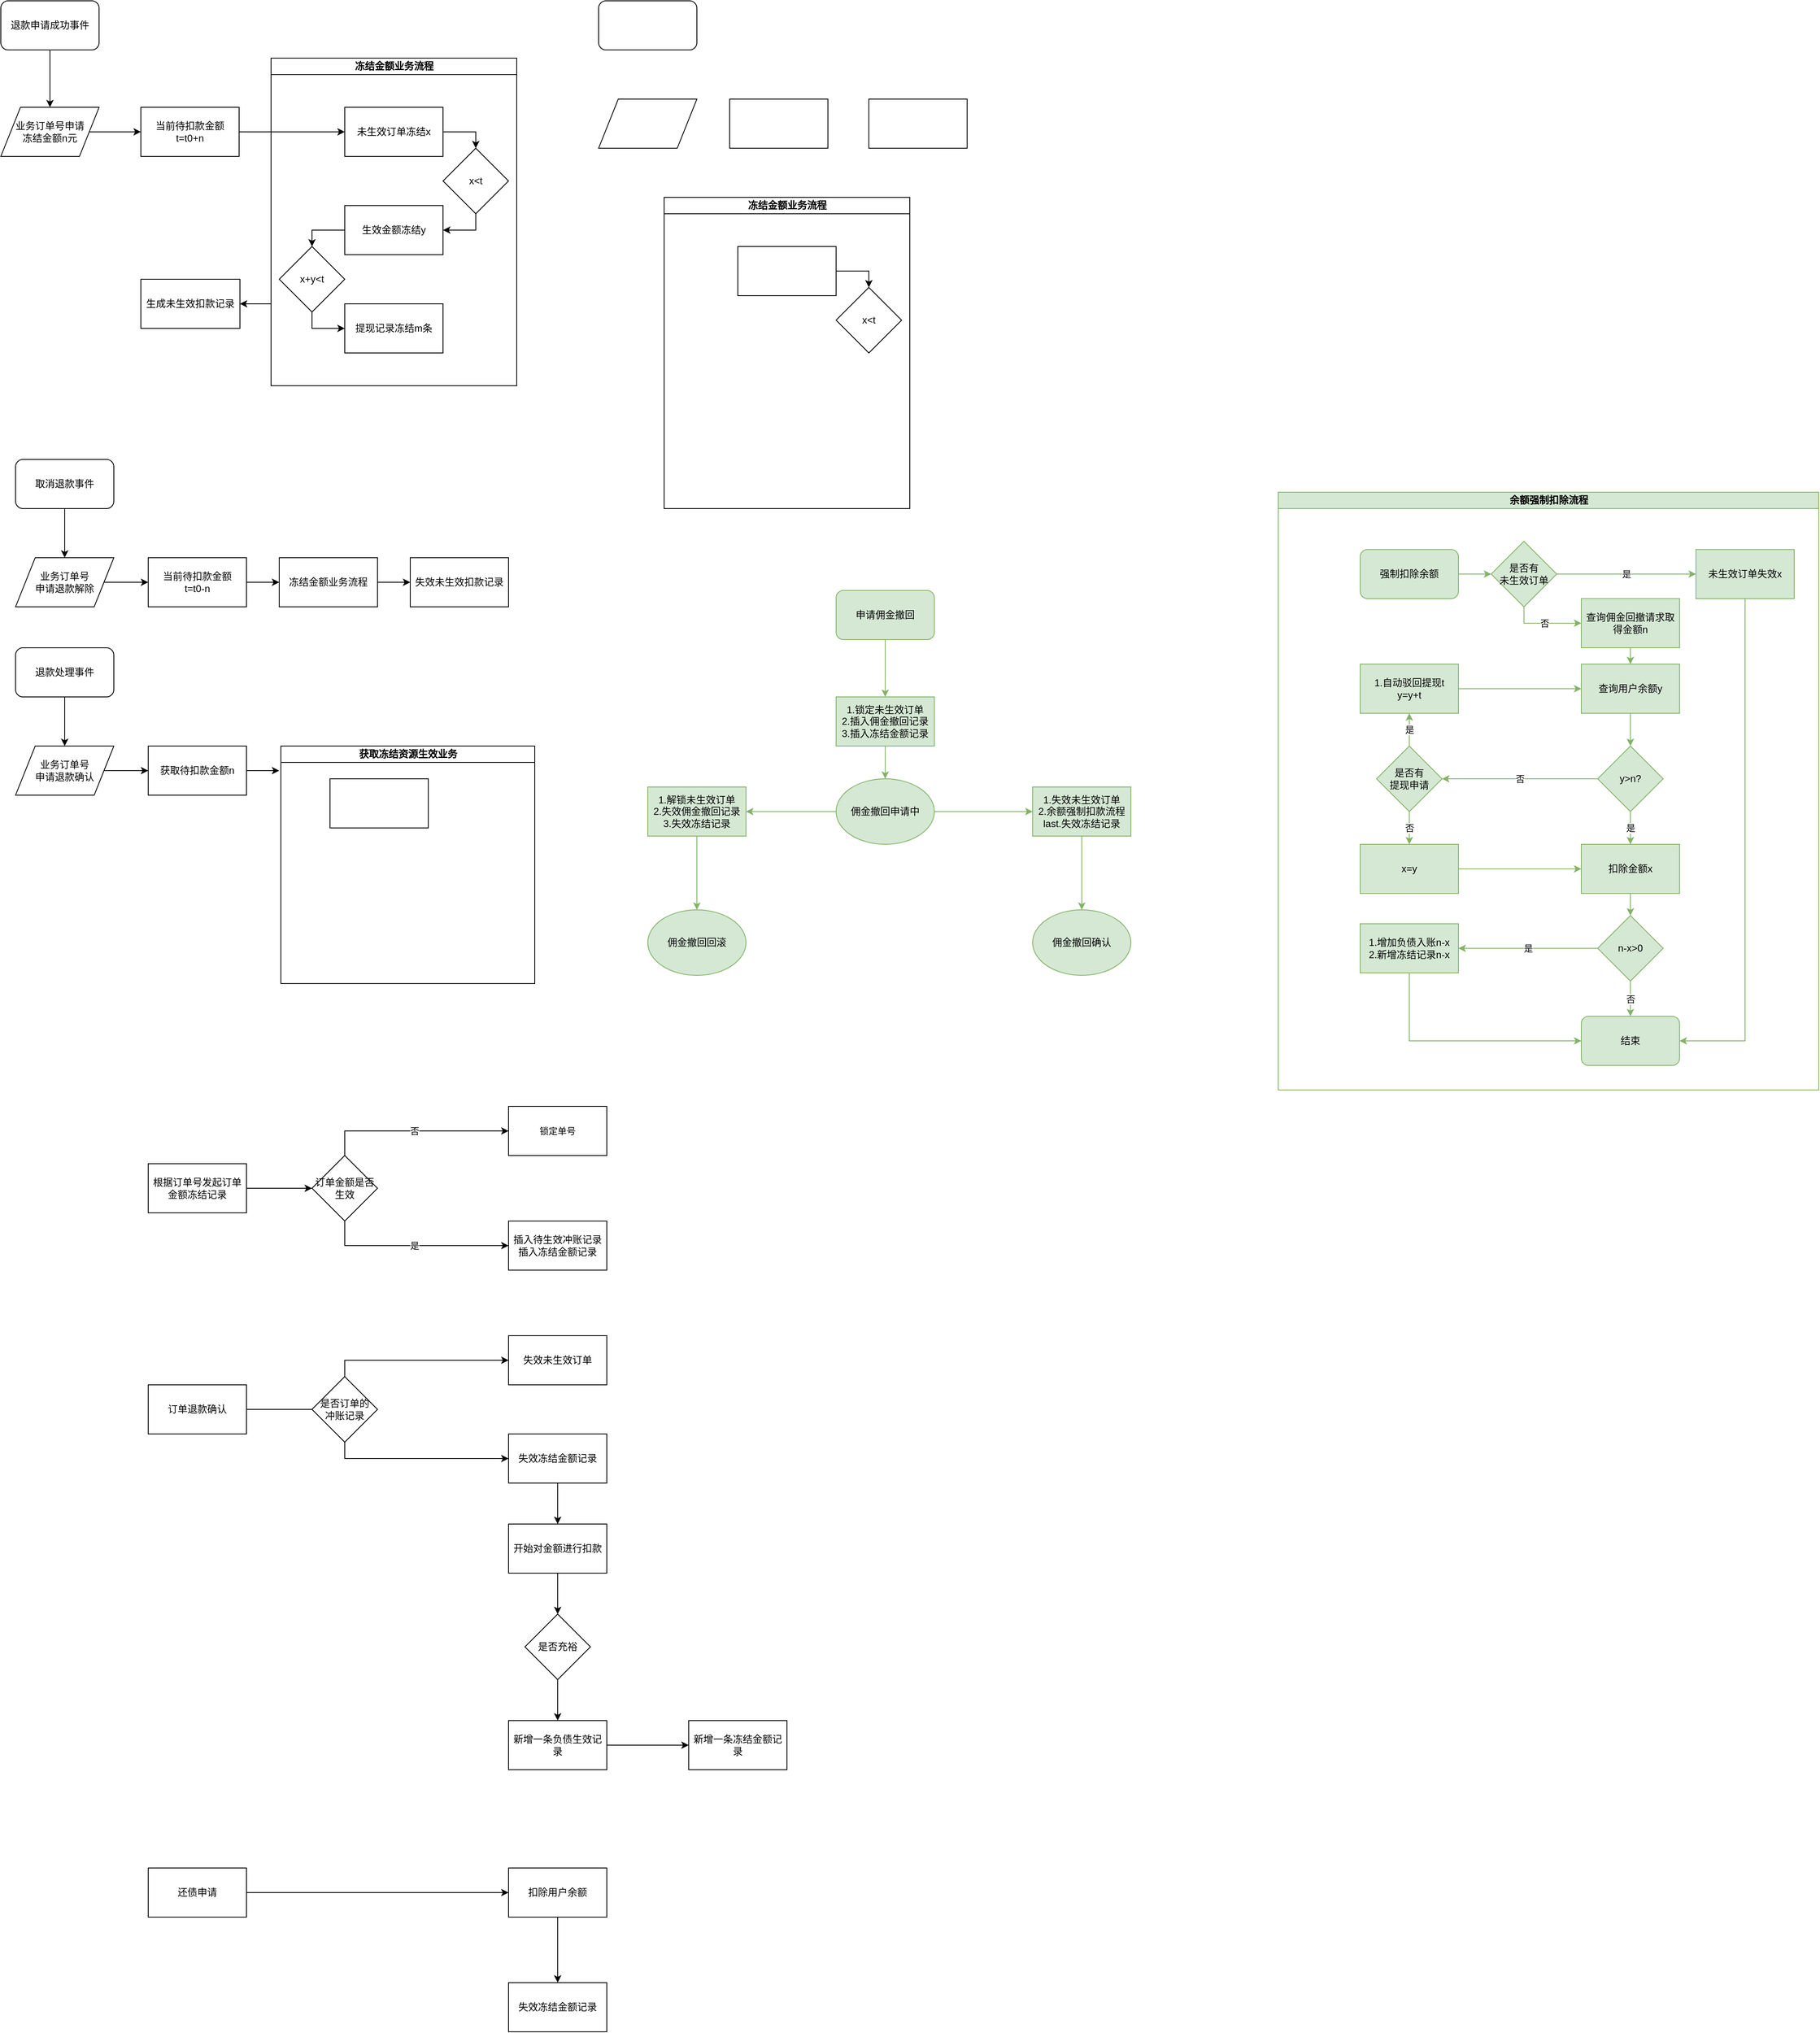 <mxfile version="12.2.0" type="github" pages="1">
  <diagram id="Nm2MGBQXB-lMD8GcMdS7" name="第 1 页">
    <mxGraphModel dx="1886" dy="858" grid="1" gridSize="10" guides="1" tooltips="1" connect="1" arrows="1" fold="1" page="1" pageScale="1" pageWidth="1400" pageHeight="850" math="0" shadow="0">
      <root>
        <mxCell id="0"/>
        <mxCell id="1" parent="0"/>
        <mxCell id="reZb2tm7C-XP5V8WI9Gy-15" style="edgeStyle=orthogonalEdgeStyle;rounded=0;orthogonalLoop=1;jettySize=auto;html=1;exitX=1;exitY=0.5;exitDx=0;exitDy=0;entryX=0;entryY=0.5;entryDx=0;entryDy=0;" parent="1" source="reZb2tm7C-XP5V8WI9Gy-12" target="reZb2tm7C-XP5V8WI9Gy-34" edge="1">
          <mxGeometry relative="1" as="geometry">
            <mxPoint x="370" y="200" as="targetPoint"/>
          </mxGeometry>
        </mxCell>
        <mxCell id="reZb2tm7C-XP5V8WI9Gy-12" value="业务订单号申请&lt;br&gt;冻结金额n元" style="shape=parallelogram;perimeter=parallelogramPerimeter;whiteSpace=wrap;html=1;" parent="1" vertex="1">
          <mxGeometry x="100" y="180" width="120" height="60" as="geometry"/>
        </mxCell>
        <mxCell id="reZb2tm7C-XP5V8WI9Gy-38" style="edgeStyle=orthogonalEdgeStyle;rounded=0;orthogonalLoop=1;jettySize=auto;html=1;exitX=0;exitY=0.75;exitDx=0;exitDy=0;entryX=1;entryY=0.5;entryDx=0;entryDy=0;" parent="1" source="reZb2tm7C-XP5V8WI9Gy-32" target="reZb2tm7C-XP5V8WI9Gy-37" edge="1">
          <mxGeometry relative="1" as="geometry"/>
        </mxCell>
        <mxCell id="reZb2tm7C-XP5V8WI9Gy-32" value="冻结金额业务流程" style="swimlane;html=1;startSize=20;horizontal=1;containerType=tree;" parent="1" vertex="1">
          <mxGeometry x="430" y="120" width="300" height="400" as="geometry"/>
        </mxCell>
        <mxCell id="reZb2tm7C-XP5V8WI9Gy-24" value="提现记录冻结m条" style="rounded=0;whiteSpace=wrap;html=1;" parent="reZb2tm7C-XP5V8WI9Gy-32" vertex="1">
          <mxGeometry x="90" y="300" width="120" height="60" as="geometry"/>
        </mxCell>
        <mxCell id="reZb2tm7C-XP5V8WI9Gy-21" value="生效金额冻结y" style="rounded=0;whiteSpace=wrap;html=1;" parent="reZb2tm7C-XP5V8WI9Gy-32" vertex="1">
          <mxGeometry x="90" y="180" width="120" height="60" as="geometry"/>
        </mxCell>
        <mxCell id="reZb2tm7C-XP5V8WI9Gy-13" value="未生效订单冻结x" style="rounded=0;whiteSpace=wrap;html=1;" parent="reZb2tm7C-XP5V8WI9Gy-32" vertex="1">
          <mxGeometry x="90" y="60" width="120" height="60" as="geometry"/>
        </mxCell>
        <mxCell id="reZb2tm7C-XP5V8WI9Gy-18" value="x&amp;lt;t" style="rhombus;whiteSpace=wrap;html=1;" parent="reZb2tm7C-XP5V8WI9Gy-32" vertex="1">
          <mxGeometry x="210" y="110" width="80" height="80" as="geometry"/>
        </mxCell>
        <mxCell id="reZb2tm7C-XP5V8WI9Gy-19" style="edgeStyle=orthogonalEdgeStyle;rounded=0;orthogonalLoop=1;jettySize=auto;html=1;exitX=1;exitY=0.5;exitDx=0;exitDy=0;entryX=0.5;entryY=0;entryDx=0;entryDy=0;" parent="reZb2tm7C-XP5V8WI9Gy-32" source="reZb2tm7C-XP5V8WI9Gy-13" target="reZb2tm7C-XP5V8WI9Gy-18" edge="1">
          <mxGeometry relative="1" as="geometry"/>
        </mxCell>
        <mxCell id="reZb2tm7C-XP5V8WI9Gy-22" style="edgeStyle=orthogonalEdgeStyle;rounded=0;orthogonalLoop=1;jettySize=auto;html=1;exitX=0.5;exitY=1;exitDx=0;exitDy=0;entryX=1;entryY=0.5;entryDx=0;entryDy=0;" parent="reZb2tm7C-XP5V8WI9Gy-32" source="reZb2tm7C-XP5V8WI9Gy-18" target="reZb2tm7C-XP5V8WI9Gy-21" edge="1">
          <mxGeometry relative="1" as="geometry"/>
        </mxCell>
        <mxCell id="reZb2tm7C-XP5V8WI9Gy-23" value="x+y&amp;lt;t" style="rhombus;whiteSpace=wrap;html=1;" parent="reZb2tm7C-XP5V8WI9Gy-32" vertex="1">
          <mxGeometry x="10" y="230" width="80" height="80" as="geometry"/>
        </mxCell>
        <mxCell id="reZb2tm7C-XP5V8WI9Gy-26" style="edgeStyle=orthogonalEdgeStyle;rounded=0;orthogonalLoop=1;jettySize=auto;html=1;exitX=0.5;exitY=1;exitDx=0;exitDy=0;entryX=0;entryY=0.5;entryDx=0;entryDy=0;" parent="reZb2tm7C-XP5V8WI9Gy-32" source="reZb2tm7C-XP5V8WI9Gy-23" target="reZb2tm7C-XP5V8WI9Gy-24" edge="1">
          <mxGeometry relative="1" as="geometry"/>
        </mxCell>
        <mxCell id="reZb2tm7C-XP5V8WI9Gy-25" style="edgeStyle=orthogonalEdgeStyle;rounded=0;orthogonalLoop=1;jettySize=auto;html=1;exitX=0;exitY=0.5;exitDx=0;exitDy=0;entryX=0.5;entryY=0;entryDx=0;entryDy=0;" parent="reZb2tm7C-XP5V8WI9Gy-32" source="reZb2tm7C-XP5V8WI9Gy-21" target="reZb2tm7C-XP5V8WI9Gy-23" edge="1">
          <mxGeometry relative="1" as="geometry"/>
        </mxCell>
        <mxCell id="reZb2tm7C-XP5V8WI9Gy-35" style="edgeStyle=orthogonalEdgeStyle;rounded=0;orthogonalLoop=1;jettySize=auto;html=1;exitX=1;exitY=0.5;exitDx=0;exitDy=0;entryX=0;entryY=0.5;entryDx=0;entryDy=0;" parent="1" source="reZb2tm7C-XP5V8WI9Gy-34" target="reZb2tm7C-XP5V8WI9Gy-13" edge="1">
          <mxGeometry relative="1" as="geometry"/>
        </mxCell>
        <mxCell id="reZb2tm7C-XP5V8WI9Gy-34" value="当前待扣款金额 &lt;br&gt;t=t0+n" style="rounded=0;whiteSpace=wrap;html=1;" parent="1" vertex="1">
          <mxGeometry x="271" y="180" width="120" height="60" as="geometry"/>
        </mxCell>
        <mxCell id="reZb2tm7C-XP5V8WI9Gy-37" value="生成未生效扣款记录" style="rounded=0;whiteSpace=wrap;html=1;" parent="1" vertex="1">
          <mxGeometry x="271" y="390" width="121" height="60" as="geometry"/>
        </mxCell>
        <mxCell id="reZb2tm7C-XP5V8WI9Gy-42" style="edgeStyle=orthogonalEdgeStyle;rounded=0;orthogonalLoop=1;jettySize=auto;html=1;exitX=1;exitY=0.5;exitDx=0;exitDy=0;entryX=0;entryY=0.5;entryDx=0;entryDy=0;" parent="1" source="reZb2tm7C-XP5V8WI9Gy-43" target="reZb2tm7C-XP5V8WI9Gy-56" edge="1">
          <mxGeometry relative="1" as="geometry">
            <mxPoint x="370" y="750" as="targetPoint"/>
          </mxGeometry>
        </mxCell>
        <mxCell id="reZb2tm7C-XP5V8WI9Gy-43" value="业务订单号&lt;br&gt;申请退款解除" style="shape=parallelogram;perimeter=parallelogramPerimeter;whiteSpace=wrap;html=1;" parent="1" vertex="1">
          <mxGeometry x="118" y="730" width="120" height="60" as="geometry"/>
        </mxCell>
        <mxCell id="reZb2tm7C-XP5V8WI9Gy-44" style="edgeStyle=orthogonalEdgeStyle;rounded=0;orthogonalLoop=1;jettySize=auto;html=1;exitX=1;exitY=0.5;exitDx=0;exitDy=0;entryX=0;entryY=0.5;entryDx=0;entryDy=0;" parent="1" source="reZb2tm7C-XP5V8WI9Gy-62" target="reZb2tm7C-XP5V8WI9Gy-57" edge="1">
          <mxGeometry relative="1" as="geometry">
            <mxPoint x="730" y="770" as="sourcePoint"/>
          </mxGeometry>
        </mxCell>
        <mxCell id="reZb2tm7C-XP5V8WI9Gy-55" style="edgeStyle=orthogonalEdgeStyle;rounded=0;orthogonalLoop=1;jettySize=auto;html=1;exitX=1;exitY=0.5;exitDx=0;exitDy=0;entryX=0;entryY=0.5;entryDx=0;entryDy=0;" parent="1" source="reZb2tm7C-XP5V8WI9Gy-56" target="reZb2tm7C-XP5V8WI9Gy-62" edge="1">
          <mxGeometry relative="1" as="geometry">
            <mxPoint x="520" y="760" as="targetPoint"/>
          </mxGeometry>
        </mxCell>
        <mxCell id="reZb2tm7C-XP5V8WI9Gy-56" value="当前待扣款金额 &lt;br&gt;t=t0-n" style="rounded=0;whiteSpace=wrap;html=1;" parent="1" vertex="1">
          <mxGeometry x="280" y="730" width="120" height="60" as="geometry"/>
        </mxCell>
        <mxCell id="reZb2tm7C-XP5V8WI9Gy-57" value="失效未生效扣款记录" style="rounded=0;whiteSpace=wrap;html=1;" parent="1" vertex="1">
          <mxGeometry x="600" y="730" width="120" height="60" as="geometry"/>
        </mxCell>
        <mxCell id="reZb2tm7C-XP5V8WI9Gy-59" style="edgeStyle=orthogonalEdgeStyle;rounded=0;orthogonalLoop=1;jettySize=auto;html=1;exitX=0.5;exitY=1;exitDx=0;exitDy=0;entryX=0.5;entryY=0;entryDx=0;entryDy=0;" parent="1" source="reZb2tm7C-XP5V8WI9Gy-58" target="reZb2tm7C-XP5V8WI9Gy-12" edge="1">
          <mxGeometry relative="1" as="geometry">
            <Array as="points"/>
          </mxGeometry>
        </mxCell>
        <mxCell id="reZb2tm7C-XP5V8WI9Gy-58" value="退款申请成功事件" style="rounded=1;whiteSpace=wrap;html=1;" parent="1" vertex="1">
          <mxGeometry x="100" y="50" width="120" height="60" as="geometry"/>
        </mxCell>
        <mxCell id="reZb2tm7C-XP5V8WI9Gy-61" style="edgeStyle=orthogonalEdgeStyle;rounded=0;orthogonalLoop=1;jettySize=auto;html=1;exitX=0.5;exitY=1;exitDx=0;exitDy=0;entryX=0.5;entryY=0;entryDx=0;entryDy=0;" parent="1" source="reZb2tm7C-XP5V8WI9Gy-60" target="reZb2tm7C-XP5V8WI9Gy-43" edge="1">
          <mxGeometry relative="1" as="geometry"/>
        </mxCell>
        <mxCell id="reZb2tm7C-XP5V8WI9Gy-60" value="取消退款事件" style="rounded=1;whiteSpace=wrap;html=1;" parent="1" vertex="1">
          <mxGeometry x="118" y="610" width="120" height="60" as="geometry"/>
        </mxCell>
        <mxCell id="reZb2tm7C-XP5V8WI9Gy-62" value="冻结金额业务流程" style="rounded=0;whiteSpace=wrap;html=1;" parent="1" vertex="1">
          <mxGeometry x="440" y="730" width="120" height="60" as="geometry"/>
        </mxCell>
        <mxCell id="reZb2tm7C-XP5V8WI9Gy-66" style="edgeStyle=orthogonalEdgeStyle;rounded=0;orthogonalLoop=1;jettySize=auto;html=1;exitX=1;exitY=0.5;exitDx=0;exitDy=0;entryX=0;entryY=0.5;entryDx=0;entryDy=0;" parent="1" source="reZb2tm7C-XP5V8WI9Gy-67" target="reZb2tm7C-XP5V8WI9Gy-70" edge="1">
          <mxGeometry relative="1" as="geometry">
            <mxPoint x="370" y="980" as="targetPoint"/>
          </mxGeometry>
        </mxCell>
        <mxCell id="reZb2tm7C-XP5V8WI9Gy-67" value="业务订单号&lt;br&gt;申请退款确认" style="shape=parallelogram;perimeter=parallelogramPerimeter;whiteSpace=wrap;html=1;" parent="1" vertex="1">
          <mxGeometry x="118" y="960" width="120" height="60" as="geometry"/>
        </mxCell>
        <mxCell id="reZb2tm7C-XP5V8WI9Gy-69" style="edgeStyle=orthogonalEdgeStyle;rounded=0;orthogonalLoop=1;jettySize=auto;html=1;exitX=1;exitY=0.5;exitDx=0;exitDy=0;entryX=0;entryY=0.5;entryDx=0;entryDy=0;" parent="1" source="reZb2tm7C-XP5V8WI9Gy-70" edge="1">
          <mxGeometry relative="1" as="geometry">
            <mxPoint x="440" y="990" as="targetPoint"/>
          </mxGeometry>
        </mxCell>
        <mxCell id="reZb2tm7C-XP5V8WI9Gy-70" value="获取待扣款金额n" style="rounded=0;whiteSpace=wrap;html=1;" parent="1" vertex="1">
          <mxGeometry x="280" y="960" width="120" height="60" as="geometry"/>
        </mxCell>
        <mxCell id="reZb2tm7C-XP5V8WI9Gy-72" style="edgeStyle=orthogonalEdgeStyle;rounded=0;orthogonalLoop=1;jettySize=auto;html=1;exitX=0.5;exitY=1;exitDx=0;exitDy=0;entryX=0.5;entryY=0;entryDx=0;entryDy=0;" parent="1" source="reZb2tm7C-XP5V8WI9Gy-73" target="reZb2tm7C-XP5V8WI9Gy-67" edge="1">
          <mxGeometry relative="1" as="geometry"/>
        </mxCell>
        <mxCell id="reZb2tm7C-XP5V8WI9Gy-73" value="退款处理事件" style="rounded=1;whiteSpace=wrap;html=1;" parent="1" vertex="1">
          <mxGeometry x="118" y="840" width="120" height="60" as="geometry"/>
        </mxCell>
        <mxCell id="reZb2tm7C-XP5V8WI9Gy-75" value="获取冻结资源生效业务" style="swimlane;html=1;startSize=20;horizontal=1;containerType=tree;" parent="1" vertex="1">
          <mxGeometry x="442" y="960" width="310" height="290" as="geometry"/>
        </mxCell>
        <mxCell id="reZb2tm7C-XP5V8WI9Gy-77" value="" style="rounded=0;whiteSpace=wrap;html=1;" parent="reZb2tm7C-XP5V8WI9Gy-75" vertex="1">
          <mxGeometry x="60" y="40" width="120" height="60" as="geometry"/>
        </mxCell>
        <mxCell id="reZb2tm7C-XP5V8WI9Gy-78" value="" style="rounded=1;whiteSpace=wrap;html=1;" parent="1" vertex="1">
          <mxGeometry x="830" y="50" width="120" height="60" as="geometry"/>
        </mxCell>
        <mxCell id="reZb2tm7C-XP5V8WI9Gy-79" value="" style="shape=parallelogram;perimeter=parallelogramPerimeter;whiteSpace=wrap;html=1;" parent="1" vertex="1">
          <mxGeometry x="830" y="170" width="120" height="60" as="geometry"/>
        </mxCell>
        <mxCell id="reZb2tm7C-XP5V8WI9Gy-80" value="" style="rounded=0;whiteSpace=wrap;html=1;" parent="1" vertex="1">
          <mxGeometry x="990" y="170" width="120" height="60" as="geometry"/>
        </mxCell>
        <mxCell id="reZb2tm7C-XP5V8WI9Gy-81" value="" style="rounded=0;whiteSpace=wrap;html=1;" parent="1" vertex="1">
          <mxGeometry x="1160" y="170" width="120" height="60" as="geometry"/>
        </mxCell>
        <mxCell id="reZb2tm7C-XP5V8WI9Gy-82" value="冻结金额业务流程" style="swimlane;html=1;startSize=20;horizontal=1;containerType=tree;" parent="1" vertex="1">
          <mxGeometry x="910" y="290" width="300" height="380" as="geometry"/>
        </mxCell>
        <mxCell id="reZb2tm7C-XP5V8WI9Gy-85" value="" style="rounded=0;whiteSpace=wrap;html=1;" parent="reZb2tm7C-XP5V8WI9Gy-82" vertex="1">
          <mxGeometry x="90" y="60" width="120" height="60" as="geometry"/>
        </mxCell>
        <mxCell id="reZb2tm7C-XP5V8WI9Gy-86" value="x&amp;lt;t" style="rhombus;whiteSpace=wrap;html=1;" parent="reZb2tm7C-XP5V8WI9Gy-82" vertex="1">
          <mxGeometry x="210" y="110" width="80" height="80" as="geometry"/>
        </mxCell>
        <mxCell id="reZb2tm7C-XP5V8WI9Gy-87" style="edgeStyle=orthogonalEdgeStyle;rounded=0;orthogonalLoop=1;jettySize=auto;html=1;exitX=1;exitY=0.5;exitDx=0;exitDy=0;entryX=0.5;entryY=0;entryDx=0;entryDy=0;" parent="reZb2tm7C-XP5V8WI9Gy-82" source="reZb2tm7C-XP5V8WI9Gy-85" target="reZb2tm7C-XP5V8WI9Gy-86" edge="1">
          <mxGeometry relative="1" as="geometry"/>
        </mxCell>
        <mxCell id="reZb2tm7C-XP5V8WI9Gy-96" value="否" style="edgeStyle=orthogonalEdgeStyle;rounded=0;orthogonalLoop=1;jettySize=auto;html=1;exitX=0.5;exitY=0;exitDx=0;exitDy=0;entryX=0;entryY=0.5;entryDx=0;entryDy=0;" parent="1" source="reZb2tm7C-XP5V8WI9Gy-92" target="reZb2tm7C-XP5V8WI9Gy-95" edge="1">
          <mxGeometry relative="1" as="geometry"/>
        </mxCell>
        <mxCell id="reZb2tm7C-XP5V8WI9Gy-98" value="是" style="edgeStyle=orthogonalEdgeStyle;rounded=0;orthogonalLoop=1;jettySize=auto;html=1;exitX=0.5;exitY=1;exitDx=0;exitDy=0;entryX=0;entryY=0.5;entryDx=0;entryDy=0;" parent="1" source="reZb2tm7C-XP5V8WI9Gy-92" target="reZb2tm7C-XP5V8WI9Gy-97" edge="1">
          <mxGeometry relative="1" as="geometry"/>
        </mxCell>
        <mxCell id="reZb2tm7C-XP5V8WI9Gy-92" value="订单金额是否生效" style="rhombus;whiteSpace=wrap;html=1;" parent="1" vertex="1">
          <mxGeometry x="480" y="1460" width="80" height="80" as="geometry"/>
        </mxCell>
        <mxCell id="reZb2tm7C-XP5V8WI9Gy-95" value="&lt;span style=&quot;font-size: 11px ; background-color: rgb(255 , 255 , 255)&quot;&gt;锁定单号&lt;/span&gt;" style="rounded=0;whiteSpace=wrap;html=1;" parent="1" vertex="1">
          <mxGeometry x="720" y="1400" width="120" height="60" as="geometry"/>
        </mxCell>
        <mxCell id="reZb2tm7C-XP5V8WI9Gy-97" value="插入待生效冲账记录&lt;br&gt;插入冻结金额记录" style="rounded=0;whiteSpace=wrap;html=1;" parent="1" vertex="1">
          <mxGeometry x="720" y="1540" width="120" height="60" as="geometry"/>
        </mxCell>
        <mxCell id="reZb2tm7C-XP5V8WI9Gy-101" style="edgeStyle=orthogonalEdgeStyle;rounded=0;orthogonalLoop=1;jettySize=auto;html=1;exitX=1;exitY=0.5;exitDx=0;exitDy=0;entryX=0;entryY=0.5;entryDx=0;entryDy=0;" parent="1" source="reZb2tm7C-XP5V8WI9Gy-100" target="reZb2tm7C-XP5V8WI9Gy-92" edge="1">
          <mxGeometry relative="1" as="geometry"/>
        </mxCell>
        <mxCell id="reZb2tm7C-XP5V8WI9Gy-100" value="根据订单号发起订单金额冻结记录" style="rounded=0;whiteSpace=wrap;html=1;" parent="1" vertex="1">
          <mxGeometry x="280" y="1470" width="120" height="60" as="geometry"/>
        </mxCell>
        <mxCell id="reZb2tm7C-XP5V8WI9Gy-305" style="edgeStyle=orthogonalEdgeStyle;rounded=0;orthogonalLoop=1;jettySize=auto;html=1;exitX=1;exitY=0.5;exitDx=0;exitDy=0;" parent="1" source="reZb2tm7C-XP5V8WI9Gy-102" edge="1">
          <mxGeometry relative="1" as="geometry">
            <mxPoint x="500" y="1770" as="targetPoint"/>
          </mxGeometry>
        </mxCell>
        <mxCell id="reZb2tm7C-XP5V8WI9Gy-102" value="订单退款确认" style="rounded=0;whiteSpace=wrap;html=1;" parent="1" vertex="1">
          <mxGeometry x="280" y="1740" width="120" height="60" as="geometry"/>
        </mxCell>
        <mxCell id="reZb2tm7C-XP5V8WI9Gy-108" style="edgeStyle=orthogonalEdgeStyle;rounded=0;orthogonalLoop=1;jettySize=auto;html=1;exitX=0.5;exitY=1;exitDx=0;exitDy=0;entryX=0.5;entryY=0;entryDx=0;entryDy=0;" parent="1" source="reZb2tm7C-XP5V8WI9Gy-106" target="reZb2tm7C-XP5V8WI9Gy-115" edge="1">
          <mxGeometry relative="1" as="geometry">
            <mxPoint x="780" y="1920" as="targetPoint"/>
          </mxGeometry>
        </mxCell>
        <mxCell id="reZb2tm7C-XP5V8WI9Gy-106" value="失效冻结金额记录" style="rounded=0;whiteSpace=wrap;html=1;" parent="1" vertex="1">
          <mxGeometry x="720" y="1800" width="120" height="60" as="geometry"/>
        </mxCell>
        <mxCell id="reZb2tm7C-XP5V8WI9Gy-111" style="edgeStyle=orthogonalEdgeStyle;rounded=0;orthogonalLoop=1;jettySize=auto;html=1;exitX=0.5;exitY=1;exitDx=0;exitDy=0;entryX=0;entryY=0.5;entryDx=0;entryDy=0;" parent="1" source="reZb2tm7C-XP5V8WI9Gy-109" target="reZb2tm7C-XP5V8WI9Gy-106" edge="1">
          <mxGeometry relative="1" as="geometry"/>
        </mxCell>
        <mxCell id="reZb2tm7C-XP5V8WI9Gy-113" style="edgeStyle=orthogonalEdgeStyle;rounded=0;orthogonalLoop=1;jettySize=auto;html=1;exitX=0.5;exitY=0;exitDx=0;exitDy=0;entryX=0;entryY=0.5;entryDx=0;entryDy=0;" parent="1" source="reZb2tm7C-XP5V8WI9Gy-109" target="reZb2tm7C-XP5V8WI9Gy-112" edge="1">
          <mxGeometry relative="1" as="geometry"/>
        </mxCell>
        <mxCell id="reZb2tm7C-XP5V8WI9Gy-109" value="是否订单的&lt;br&gt;冲账记录" style="rhombus;whiteSpace=wrap;html=1;" parent="1" vertex="1">
          <mxGeometry x="480" y="1730" width="80" height="80" as="geometry"/>
        </mxCell>
        <mxCell id="reZb2tm7C-XP5V8WI9Gy-112" value="失效未生效订单" style="rounded=0;whiteSpace=wrap;html=1;" parent="1" vertex="1">
          <mxGeometry x="720" y="1680" width="120" height="60" as="geometry"/>
        </mxCell>
        <mxCell id="reZb2tm7C-XP5V8WI9Gy-581" style="edgeStyle=orthogonalEdgeStyle;rounded=0;orthogonalLoop=1;jettySize=auto;html=1;exitX=0.5;exitY=1;exitDx=0;exitDy=0;entryX=0.5;entryY=0;entryDx=0;entryDy=0;" parent="1" source="reZb2tm7C-XP5V8WI9Gy-115" target="reZb2tm7C-XP5V8WI9Gy-580" edge="1">
          <mxGeometry relative="1" as="geometry"/>
        </mxCell>
        <mxCell id="reZb2tm7C-XP5V8WI9Gy-115" value="开始对金额进行扣款" style="rounded=0;whiteSpace=wrap;html=1;" parent="1" vertex="1">
          <mxGeometry x="720" y="1910" width="120" height="60" as="geometry"/>
        </mxCell>
        <mxCell id="reZb2tm7C-XP5V8WI9Gy-583" style="edgeStyle=orthogonalEdgeStyle;rounded=0;orthogonalLoop=1;jettySize=auto;html=1;exitX=0.5;exitY=1;exitDx=0;exitDy=0;entryX=0.5;entryY=0;entryDx=0;entryDy=0;" parent="1" source="reZb2tm7C-XP5V8WI9Gy-580" target="reZb2tm7C-XP5V8WI9Gy-582" edge="1">
          <mxGeometry relative="1" as="geometry"/>
        </mxCell>
        <mxCell id="reZb2tm7C-XP5V8WI9Gy-580" value="是否充裕" style="rhombus;whiteSpace=wrap;html=1;" parent="1" vertex="1">
          <mxGeometry x="740" y="2020" width="80" height="80" as="geometry"/>
        </mxCell>
        <mxCell id="reZb2tm7C-XP5V8WI9Gy-585" style="edgeStyle=orthogonalEdgeStyle;rounded=0;orthogonalLoop=1;jettySize=auto;html=1;exitX=1;exitY=0.5;exitDx=0;exitDy=0;entryX=0;entryY=0.5;entryDx=0;entryDy=0;" parent="1" source="reZb2tm7C-XP5V8WI9Gy-582" target="reZb2tm7C-XP5V8WI9Gy-584" edge="1">
          <mxGeometry relative="1" as="geometry"/>
        </mxCell>
        <mxCell id="reZb2tm7C-XP5V8WI9Gy-582" value="新增一条负债生效记录" style="rounded=0;whiteSpace=wrap;html=1;" parent="1" vertex="1">
          <mxGeometry x="720" y="2150" width="120" height="60" as="geometry"/>
        </mxCell>
        <mxCell id="reZb2tm7C-XP5V8WI9Gy-584" value="新增一条冻结金额记录" style="rounded=0;whiteSpace=wrap;html=1;" parent="1" vertex="1">
          <mxGeometry x="940" y="2150" width="120" height="60" as="geometry"/>
        </mxCell>
        <mxCell id="reZb2tm7C-XP5V8WI9Gy-592" style="edgeStyle=orthogonalEdgeStyle;rounded=0;orthogonalLoop=1;jettySize=auto;html=1;exitX=1;exitY=0.5;exitDx=0;exitDy=0;" parent="1" source="reZb2tm7C-XP5V8WI9Gy-586" target="reZb2tm7C-XP5V8WI9Gy-589" edge="1">
          <mxGeometry relative="1" as="geometry"/>
        </mxCell>
        <mxCell id="reZb2tm7C-XP5V8WI9Gy-586" value="还债申请" style="rounded=0;whiteSpace=wrap;html=1;" parent="1" vertex="1">
          <mxGeometry x="280" y="2330" width="120" height="60" as="geometry"/>
        </mxCell>
        <mxCell id="reZb2tm7C-XP5V8WI9Gy-591" style="edgeStyle=orthogonalEdgeStyle;rounded=0;orthogonalLoop=1;jettySize=auto;html=1;exitX=0.5;exitY=1;exitDx=0;exitDy=0;entryX=0.5;entryY=0;entryDx=0;entryDy=0;" parent="1" source="reZb2tm7C-XP5V8WI9Gy-589" target="reZb2tm7C-XP5V8WI9Gy-590" edge="1">
          <mxGeometry relative="1" as="geometry"/>
        </mxCell>
        <mxCell id="reZb2tm7C-XP5V8WI9Gy-589" value="扣除用户余额" style="rounded=0;whiteSpace=wrap;html=1;" parent="1" vertex="1">
          <mxGeometry x="720" y="2330" width="120" height="60" as="geometry"/>
        </mxCell>
        <mxCell id="reZb2tm7C-XP5V8WI9Gy-590" value="失效冻结金额记录" style="rounded=0;whiteSpace=wrap;html=1;" parent="1" vertex="1">
          <mxGeometry x="720" y="2470" width="120" height="60" as="geometry"/>
        </mxCell>
        <mxCell id="YqQyQjS0-g5WGzXRdM-B-12" style="edgeStyle=orthogonalEdgeStyle;rounded=0;orthogonalLoop=1;jettySize=auto;html=1;exitX=0;exitY=0.5;exitDx=0;exitDy=0;entryX=1;entryY=0.5;entryDx=0;entryDy=0;fillColor=#d5e8d4;strokeColor=#82b366;" parent="1" source="YqQyQjS0-g5WGzXRdM-B-1" target="YqQyQjS0-g5WGzXRdM-B-11" edge="1">
          <mxGeometry relative="1" as="geometry"/>
        </mxCell>
        <mxCell id="YqQyQjS0-g5WGzXRdM-B-16" style="edgeStyle=orthogonalEdgeStyle;rounded=0;orthogonalLoop=1;jettySize=auto;html=1;exitX=1;exitY=0.5;exitDx=0;exitDy=0;entryX=0;entryY=0.5;entryDx=0;entryDy=0;fillColor=#d5e8d4;strokeColor=#82b366;" parent="1" source="YqQyQjS0-g5WGzXRdM-B-1" target="YqQyQjS0-g5WGzXRdM-B-15" edge="1">
          <mxGeometry relative="1" as="geometry"/>
        </mxCell>
        <mxCell id="YqQyQjS0-g5WGzXRdM-B-1" value="佣金撤回申请中" style="ellipse;whiteSpace=wrap;html=1;fillColor=#d5e8d4;strokeColor=#82b366;" parent="1" vertex="1">
          <mxGeometry x="1120" y="1000" width="120" height="80" as="geometry"/>
        </mxCell>
        <mxCell id="YqQyQjS0-g5WGzXRdM-B-9" style="edgeStyle=orthogonalEdgeStyle;rounded=0;orthogonalLoop=1;jettySize=auto;html=1;exitX=0.5;exitY=1;exitDx=0;exitDy=0;entryX=0.5;entryY=0;entryDx=0;entryDy=0;fillColor=#d5e8d4;strokeColor=#82b366;" parent="1" source="YqQyQjS0-g5WGzXRdM-B-2" target="YqQyQjS0-g5WGzXRdM-B-6" edge="1">
          <mxGeometry relative="1" as="geometry"/>
        </mxCell>
        <mxCell id="YqQyQjS0-g5WGzXRdM-B-2" value="申请佣金撤回" style="rounded=1;whiteSpace=wrap;html=1;fillColor=#d5e8d4;strokeColor=#82b366;" parent="1" vertex="1">
          <mxGeometry x="1120" y="770" width="120" height="60" as="geometry"/>
        </mxCell>
        <mxCell id="YqQyQjS0-g5WGzXRdM-B-4" value="佣金撤回回滚" style="ellipse;whiteSpace=wrap;html=1;fillColor=#d5e8d4;strokeColor=#82b366;" parent="1" vertex="1">
          <mxGeometry x="890" y="1160" width="120" height="80" as="geometry"/>
        </mxCell>
        <mxCell id="YqQyQjS0-g5WGzXRdM-B-10" style="edgeStyle=orthogonalEdgeStyle;rounded=0;orthogonalLoop=1;jettySize=auto;html=1;exitX=0.5;exitY=1;exitDx=0;exitDy=0;entryX=0.5;entryY=0;entryDx=0;entryDy=0;fillColor=#d5e8d4;strokeColor=#82b366;" parent="1" source="YqQyQjS0-g5WGzXRdM-B-6" target="YqQyQjS0-g5WGzXRdM-B-1" edge="1">
          <mxGeometry relative="1" as="geometry"/>
        </mxCell>
        <mxCell id="YqQyQjS0-g5WGzXRdM-B-6" value="1.锁定未生效订单&lt;br&gt;2.插入佣金撤回记录&lt;br&gt;3.插入冻结金额记录" style="rounded=0;whiteSpace=wrap;html=1;fillColor=#d5e8d4;strokeColor=#82b366;" parent="1" vertex="1">
          <mxGeometry x="1120" y="900" width="120" height="60" as="geometry"/>
        </mxCell>
        <mxCell id="YqQyQjS0-g5WGzXRdM-B-13" style="edgeStyle=orthogonalEdgeStyle;rounded=0;orthogonalLoop=1;jettySize=auto;html=1;exitX=0.5;exitY=1;exitDx=0;exitDy=0;entryX=0.5;entryY=0;entryDx=0;entryDy=0;fillColor=#d5e8d4;strokeColor=#82b366;" parent="1" source="YqQyQjS0-g5WGzXRdM-B-11" target="YqQyQjS0-g5WGzXRdM-B-4" edge="1">
          <mxGeometry relative="1" as="geometry"/>
        </mxCell>
        <mxCell id="YqQyQjS0-g5WGzXRdM-B-11" value="1.解锁未生效订单&lt;br&gt;2.失效佣金撤回记录&lt;br&gt;3.失效冻结记录" style="rounded=0;whiteSpace=wrap;html=1;fillColor=#d5e8d4;strokeColor=#82b366;" parent="1" vertex="1">
          <mxGeometry x="890" y="1010" width="120" height="60" as="geometry"/>
        </mxCell>
        <mxCell id="YqQyQjS0-g5WGzXRdM-B-14" value="佣金撤回确认" style="ellipse;whiteSpace=wrap;html=1;fillColor=#d5e8d4;strokeColor=#82b366;" parent="1" vertex="1">
          <mxGeometry x="1360" y="1160" width="120" height="80" as="geometry"/>
        </mxCell>
        <mxCell id="YqQyQjS0-g5WGzXRdM-B-17" style="edgeStyle=orthogonalEdgeStyle;rounded=0;orthogonalLoop=1;jettySize=auto;html=1;exitX=0.5;exitY=1;exitDx=0;exitDy=0;fillColor=#d5e8d4;strokeColor=#82b366;" parent="1" source="YqQyQjS0-g5WGzXRdM-B-15" target="YqQyQjS0-g5WGzXRdM-B-14" edge="1">
          <mxGeometry relative="1" as="geometry"/>
        </mxCell>
        <mxCell id="YqQyQjS0-g5WGzXRdM-B-15" value="1.失效未生效订单&lt;br&gt;2.余额强制扣款流程&lt;br&gt;last.失效冻结记录&lt;br&gt;" style="rounded=0;whiteSpace=wrap;html=1;fillColor=#d5e8d4;strokeColor=#82b366;" parent="1" vertex="1">
          <mxGeometry x="1360" y="1010" width="120" height="60" as="geometry"/>
        </mxCell>
        <mxCell id="7J2-rQJmoBzwtnRat4t5-8" value="余额强制扣除流程" style="swimlane;html=1;startSize=20;horizontal=1;containerType=tree;fillColor=#d5e8d4;strokeColor=#82b366;" parent="1" vertex="1">
          <mxGeometry x="1660" y="650" width="660" height="730" as="geometry"/>
        </mxCell>
        <mxCell id="7J2-rQJmoBzwtnRat4t5-9" value="1.增加负债入账n-x&lt;br&gt;2.新增冻结记录n-x" style="rounded=0;whiteSpace=wrap;html=1;fillColor=#d5e8d4;strokeColor=#82b366;" parent="7J2-rQJmoBzwtnRat4t5-8" vertex="1">
          <mxGeometry x="100" y="527" width="120" height="60" as="geometry"/>
        </mxCell>
        <mxCell id="7J2-rQJmoBzwtnRat4t5-10" value="扣除金额x" style="rounded=0;whiteSpace=wrap;html=1;fillColor=#d5e8d4;strokeColor=#82b366;" parent="7J2-rQJmoBzwtnRat4t5-8" vertex="1">
          <mxGeometry x="370" y="430" width="120" height="60" as="geometry"/>
        </mxCell>
        <mxCell id="7J2-rQJmoBzwtnRat4t5-11" value="未生效订单失效x" style="rounded=0;whiteSpace=wrap;html=1;fillColor=#d5e8d4;strokeColor=#82b366;" parent="7J2-rQJmoBzwtnRat4t5-8" vertex="1">
          <mxGeometry x="510" y="70" width="120" height="60" as="geometry"/>
        </mxCell>
        <mxCell id="7J2-rQJmoBzwtnRat4t5-12" value="y&amp;gt;n?" style="rhombus;whiteSpace=wrap;html=1;fillColor=#d5e8d4;strokeColor=#82b366;" parent="7J2-rQJmoBzwtnRat4t5-8" vertex="1">
          <mxGeometry x="390" y="310" width="80" height="80" as="geometry"/>
        </mxCell>
        <mxCell id="7J2-rQJmoBzwtnRat4t5-14" value="是" style="edgeStyle=orthogonalEdgeStyle;rounded=0;orthogonalLoop=1;jettySize=auto;html=1;exitX=0.5;exitY=1;exitDx=0;exitDy=0;entryX=0.5;entryY=0;entryDx=0;entryDy=0;fillColor=#d5e8d4;strokeColor=#82b366;" parent="7J2-rQJmoBzwtnRat4t5-8" source="7J2-rQJmoBzwtnRat4t5-12" target="7J2-rQJmoBzwtnRat4t5-10" edge="1">
          <mxGeometry relative="1" as="geometry"/>
        </mxCell>
        <mxCell id="7J2-rQJmoBzwtnRat4t5-15" value="n-x&amp;gt;0" style="rhombus;whiteSpace=wrap;html=1;fillColor=#d5e8d4;strokeColor=#82b366;" parent="7J2-rQJmoBzwtnRat4t5-8" vertex="1">
          <mxGeometry x="390" y="517" width="80" height="80" as="geometry"/>
        </mxCell>
        <mxCell id="7J2-rQJmoBzwtnRat4t5-28" style="edgeStyle=orthogonalEdgeStyle;rounded=0;orthogonalLoop=1;jettySize=auto;html=1;exitX=0.5;exitY=1;exitDx=0;exitDy=0;entryX=0.5;entryY=0;entryDx=0;entryDy=0;fillColor=#d5e8d4;strokeColor=#82b366;" parent="7J2-rQJmoBzwtnRat4t5-8" source="7J2-rQJmoBzwtnRat4t5-10" target="7J2-rQJmoBzwtnRat4t5-15" edge="1">
          <mxGeometry relative="1" as="geometry"/>
        </mxCell>
        <mxCell id="7J2-rQJmoBzwtnRat4t5-16" value="是" style="edgeStyle=orthogonalEdgeStyle;rounded=0;orthogonalLoop=1;jettySize=auto;html=1;exitX=0;exitY=0.5;exitDx=0;exitDy=0;entryX=1;entryY=0.5;entryDx=0;entryDy=0;fillColor=#d5e8d4;strokeColor=#82b366;" parent="7J2-rQJmoBzwtnRat4t5-8" source="7J2-rQJmoBzwtnRat4t5-15" target="7J2-rQJmoBzwtnRat4t5-9" edge="1">
          <mxGeometry relative="1" as="geometry"/>
        </mxCell>
        <mxCell id="7J2-rQJmoBzwtnRat4t5-32" value="是" style="edgeStyle=orthogonalEdgeStyle;rounded=0;orthogonalLoop=1;jettySize=auto;html=1;exitX=1;exitY=0.5;exitDx=0;exitDy=0;fillColor=#d5e8d4;strokeColor=#82b366;" parent="7J2-rQJmoBzwtnRat4t5-8" source="7J2-rQJmoBzwtnRat4t5-72" target="7J2-rQJmoBzwtnRat4t5-11" edge="1">
          <mxGeometry relative="1" as="geometry"/>
        </mxCell>
        <mxCell id="7J2-rQJmoBzwtnRat4t5-30" value="强制扣除余额" style="rounded=1;whiteSpace=wrap;html=1;fillColor=#d5e8d4;strokeColor=#82b366;" parent="7J2-rQJmoBzwtnRat4t5-8" vertex="1">
          <mxGeometry x="100" y="70" width="120" height="60" as="geometry"/>
        </mxCell>
        <mxCell id="7J2-rQJmoBzwtnRat4t5-46" style="edgeStyle=orthogonalEdgeStyle;rounded=0;orthogonalLoop=1;jettySize=auto;html=1;exitX=0.5;exitY=1;exitDx=0;exitDy=0;entryX=0.5;entryY=0;entryDx=0;entryDy=0;fillColor=#d5e8d4;strokeColor=#82b366;" parent="7J2-rQJmoBzwtnRat4t5-8" source="7J2-rQJmoBzwtnRat4t5-31" target="7J2-rQJmoBzwtnRat4t5-12" edge="1">
          <mxGeometry relative="1" as="geometry"/>
        </mxCell>
        <mxCell id="7J2-rQJmoBzwtnRat4t5-31" value="查询用户余额y" style="rounded=0;whiteSpace=wrap;html=1;fillColor=#d5e8d4;strokeColor=#82b366;" parent="7J2-rQJmoBzwtnRat4t5-8" vertex="1">
          <mxGeometry x="370" y="210" width="120" height="60" as="geometry"/>
        </mxCell>
        <mxCell id="7J2-rQJmoBzwtnRat4t5-49" value="是否有&lt;br&gt;提现申请" style="rhombus;whiteSpace=wrap;html=1;fillColor=#d5e8d4;strokeColor=#82b366;" parent="7J2-rQJmoBzwtnRat4t5-8" vertex="1">
          <mxGeometry x="120" y="310" width="80" height="80" as="geometry"/>
        </mxCell>
        <mxCell id="7J2-rQJmoBzwtnRat4t5-39" value="否" style="edgeStyle=orthogonalEdgeStyle;rounded=0;orthogonalLoop=1;jettySize=auto;html=1;exitX=0;exitY=0.5;exitDx=0;exitDy=0;entryX=1;entryY=0.5;entryDx=0;entryDy=0;fillColor=#d5e8d4;strokeColor=#82b366;" parent="7J2-rQJmoBzwtnRat4t5-8" source="7J2-rQJmoBzwtnRat4t5-12" target="7J2-rQJmoBzwtnRat4t5-49" edge="1">
          <mxGeometry relative="1" as="geometry">
            <mxPoint x="290" y="410" as="targetPoint"/>
          </mxGeometry>
        </mxCell>
        <mxCell id="7J2-rQJmoBzwtnRat4t5-53" value="结束" style="rounded=1;whiteSpace=wrap;html=1;fillColor=#d5e8d4;strokeColor=#82b366;" parent="7J2-rQJmoBzwtnRat4t5-8" vertex="1">
          <mxGeometry x="370" y="640" width="120" height="60" as="geometry"/>
        </mxCell>
        <mxCell id="7J2-rQJmoBzwtnRat4t5-65" style="edgeStyle=orthogonalEdgeStyle;rounded=0;orthogonalLoop=1;jettySize=auto;html=1;exitX=0.5;exitY=1;exitDx=0;exitDy=0;entryX=0;entryY=0.5;entryDx=0;entryDy=0;fillColor=#d5e8d4;strokeColor=#82b366;" parent="7J2-rQJmoBzwtnRat4t5-8" source="7J2-rQJmoBzwtnRat4t5-9" target="7J2-rQJmoBzwtnRat4t5-53" edge="1">
          <mxGeometry relative="1" as="geometry"/>
        </mxCell>
        <mxCell id="7J2-rQJmoBzwtnRat4t5-69" style="edgeStyle=orthogonalEdgeStyle;rounded=0;orthogonalLoop=1;jettySize=auto;html=1;exitX=0.5;exitY=1;exitDx=0;exitDy=0;entryX=1;entryY=0.5;entryDx=0;entryDy=0;fillColor=#d5e8d4;strokeColor=#82b366;" parent="7J2-rQJmoBzwtnRat4t5-8" source="7J2-rQJmoBzwtnRat4t5-11" target="7J2-rQJmoBzwtnRat4t5-53" edge="1">
          <mxGeometry relative="1" as="geometry"/>
        </mxCell>
        <mxCell id="7J2-rQJmoBzwtnRat4t5-66" value="否" style="edgeStyle=orthogonalEdgeStyle;rounded=0;orthogonalLoop=1;jettySize=auto;html=1;exitX=0.5;exitY=1;exitDx=0;exitDy=0;entryX=0.5;entryY=0;entryDx=0;entryDy=0;fillColor=#d5e8d4;strokeColor=#82b366;" parent="7J2-rQJmoBzwtnRat4t5-8" source="7J2-rQJmoBzwtnRat4t5-15" target="7J2-rQJmoBzwtnRat4t5-53" edge="1">
          <mxGeometry relative="1" as="geometry"/>
        </mxCell>
        <mxCell id="7J2-rQJmoBzwtnRat4t5-61" style="edgeStyle=orthogonalEdgeStyle;rounded=0;orthogonalLoop=1;jettySize=auto;html=1;exitX=1;exitY=0.5;exitDx=0;exitDy=0;entryX=0;entryY=0.5;entryDx=0;entryDy=0;fillColor=#d5e8d4;strokeColor=#82b366;" parent="7J2-rQJmoBzwtnRat4t5-8" source="7J2-rQJmoBzwtnRat4t5-56" target="7J2-rQJmoBzwtnRat4t5-31" edge="1">
          <mxGeometry relative="1" as="geometry">
            <mxPoint x="310" y="270" as="targetPoint"/>
          </mxGeometry>
        </mxCell>
        <mxCell id="7J2-rQJmoBzwtnRat4t5-56" value="1.自动驳回提现t&lt;br&gt;y=y+t" style="rounded=0;whiteSpace=wrap;html=1;fillColor=#d5e8d4;strokeColor=#82b366;" parent="7J2-rQJmoBzwtnRat4t5-8" vertex="1">
          <mxGeometry x="100" y="210" width="120" height="60" as="geometry"/>
        </mxCell>
        <mxCell id="7J2-rQJmoBzwtnRat4t5-60" style="edgeStyle=orthogonalEdgeStyle;rounded=0;orthogonalLoop=1;jettySize=auto;html=1;exitX=1;exitY=0.5;exitDx=0;exitDy=0;entryX=0;entryY=0.5;entryDx=0;entryDy=0;fillColor=#d5e8d4;strokeColor=#82b366;" parent="7J2-rQJmoBzwtnRat4t5-8" source="7J2-rQJmoBzwtnRat4t5-59" target="7J2-rQJmoBzwtnRat4t5-10" edge="1">
          <mxGeometry relative="1" as="geometry">
            <mxPoint x="310" y="550" as="targetPoint"/>
          </mxGeometry>
        </mxCell>
        <mxCell id="7J2-rQJmoBzwtnRat4t5-59" value="x=y" style="rounded=0;whiteSpace=wrap;html=1;fillColor=#d5e8d4;strokeColor=#82b366;" parent="7J2-rQJmoBzwtnRat4t5-8" vertex="1">
          <mxGeometry x="100" y="430" width="120" height="60" as="geometry"/>
        </mxCell>
        <mxCell id="7J2-rQJmoBzwtnRat4t5-63" style="edgeStyle=orthogonalEdgeStyle;rounded=0;orthogonalLoop=1;jettySize=auto;html=1;exitX=0.5;exitY=1;exitDx=0;exitDy=0;entryX=0.5;entryY=0;entryDx=0;entryDy=0;fillColor=#d5e8d4;strokeColor=#82b366;" parent="7J2-rQJmoBzwtnRat4t5-8" source="7J2-rQJmoBzwtnRat4t5-62" target="7J2-rQJmoBzwtnRat4t5-31" edge="1">
          <mxGeometry relative="1" as="geometry"/>
        </mxCell>
        <mxCell id="7J2-rQJmoBzwtnRat4t5-62" value="&lt;span style=&quot;white-space: normal&quot;&gt;查询佣金回撤请求取得金额n&lt;/span&gt;" style="rounded=0;whiteSpace=wrap;html=1;fillColor=#d5e8d4;strokeColor=#82b366;" parent="7J2-rQJmoBzwtnRat4t5-8" vertex="1">
          <mxGeometry x="370" y="130" width="120" height="60" as="geometry"/>
        </mxCell>
        <mxCell id="7J2-rQJmoBzwtnRat4t5-57" value="是" style="edgeStyle=orthogonalEdgeStyle;rounded=0;orthogonalLoop=1;jettySize=auto;html=1;exitX=0.5;exitY=0;exitDx=0;exitDy=0;fillColor=#d5e8d4;strokeColor=#82b366;" parent="7J2-rQJmoBzwtnRat4t5-8" source="7J2-rQJmoBzwtnRat4t5-49" target="7J2-rQJmoBzwtnRat4t5-56" edge="1">
          <mxGeometry relative="1" as="geometry"/>
        </mxCell>
        <mxCell id="7J2-rQJmoBzwtnRat4t5-72" value="是否有&lt;br&gt;未生效订单" style="rhombus;whiteSpace=wrap;html=1;fillColor=#d5e8d4;strokeColor=#82b366;" parent="7J2-rQJmoBzwtnRat4t5-8" vertex="1">
          <mxGeometry x="260" y="60" width="80" height="80" as="geometry"/>
        </mxCell>
        <mxCell id="7J2-rQJmoBzwtnRat4t5-73" style="edgeStyle=orthogonalEdgeStyle;rounded=0;orthogonalLoop=1;jettySize=auto;html=1;exitX=1;exitY=0.5;exitDx=0;exitDy=0;fillColor=#d5e8d4;strokeColor=#82b366;" parent="7J2-rQJmoBzwtnRat4t5-8" source="7J2-rQJmoBzwtnRat4t5-30" target="7J2-rQJmoBzwtnRat4t5-72" edge="1">
          <mxGeometry relative="1" as="geometry">
            <mxPoint x="220" y="100" as="sourcePoint"/>
            <mxPoint x="530" y="100" as="targetPoint"/>
          </mxGeometry>
        </mxCell>
        <mxCell id="7J2-rQJmoBzwtnRat4t5-52" value="否" style="edgeStyle=orthogonalEdgeStyle;rounded=0;orthogonalLoop=1;jettySize=auto;html=1;exitX=0.5;exitY=1;exitDx=0;exitDy=0;entryX=0.5;entryY=0;entryDx=0;entryDy=0;fillColor=#d5e8d4;strokeColor=#82b366;" parent="7J2-rQJmoBzwtnRat4t5-8" source="7J2-rQJmoBzwtnRat4t5-49" target="7J2-rQJmoBzwtnRat4t5-59" edge="1">
          <mxGeometry relative="1" as="geometry">
            <mxPoint x="170" y="500" as="targetPoint"/>
          </mxGeometry>
        </mxCell>
        <mxCell id="7J2-rQJmoBzwtnRat4t5-33" value="否" style="edgeStyle=orthogonalEdgeStyle;rounded=0;orthogonalLoop=1;jettySize=auto;html=1;exitX=0.5;exitY=1;exitDx=0;exitDy=0;entryX=0;entryY=0.5;entryDx=0;entryDy=0;fillColor=#d5e8d4;strokeColor=#82b366;" parent="7J2-rQJmoBzwtnRat4t5-8" source="7J2-rQJmoBzwtnRat4t5-72" target="7J2-rQJmoBzwtnRat4t5-62" edge="1">
          <mxGeometry relative="1" as="geometry">
            <mxPoint x="370" y="250" as="targetPoint"/>
          </mxGeometry>
        </mxCell>
      </root>
    </mxGraphModel>
  </diagram>
</mxfile>
